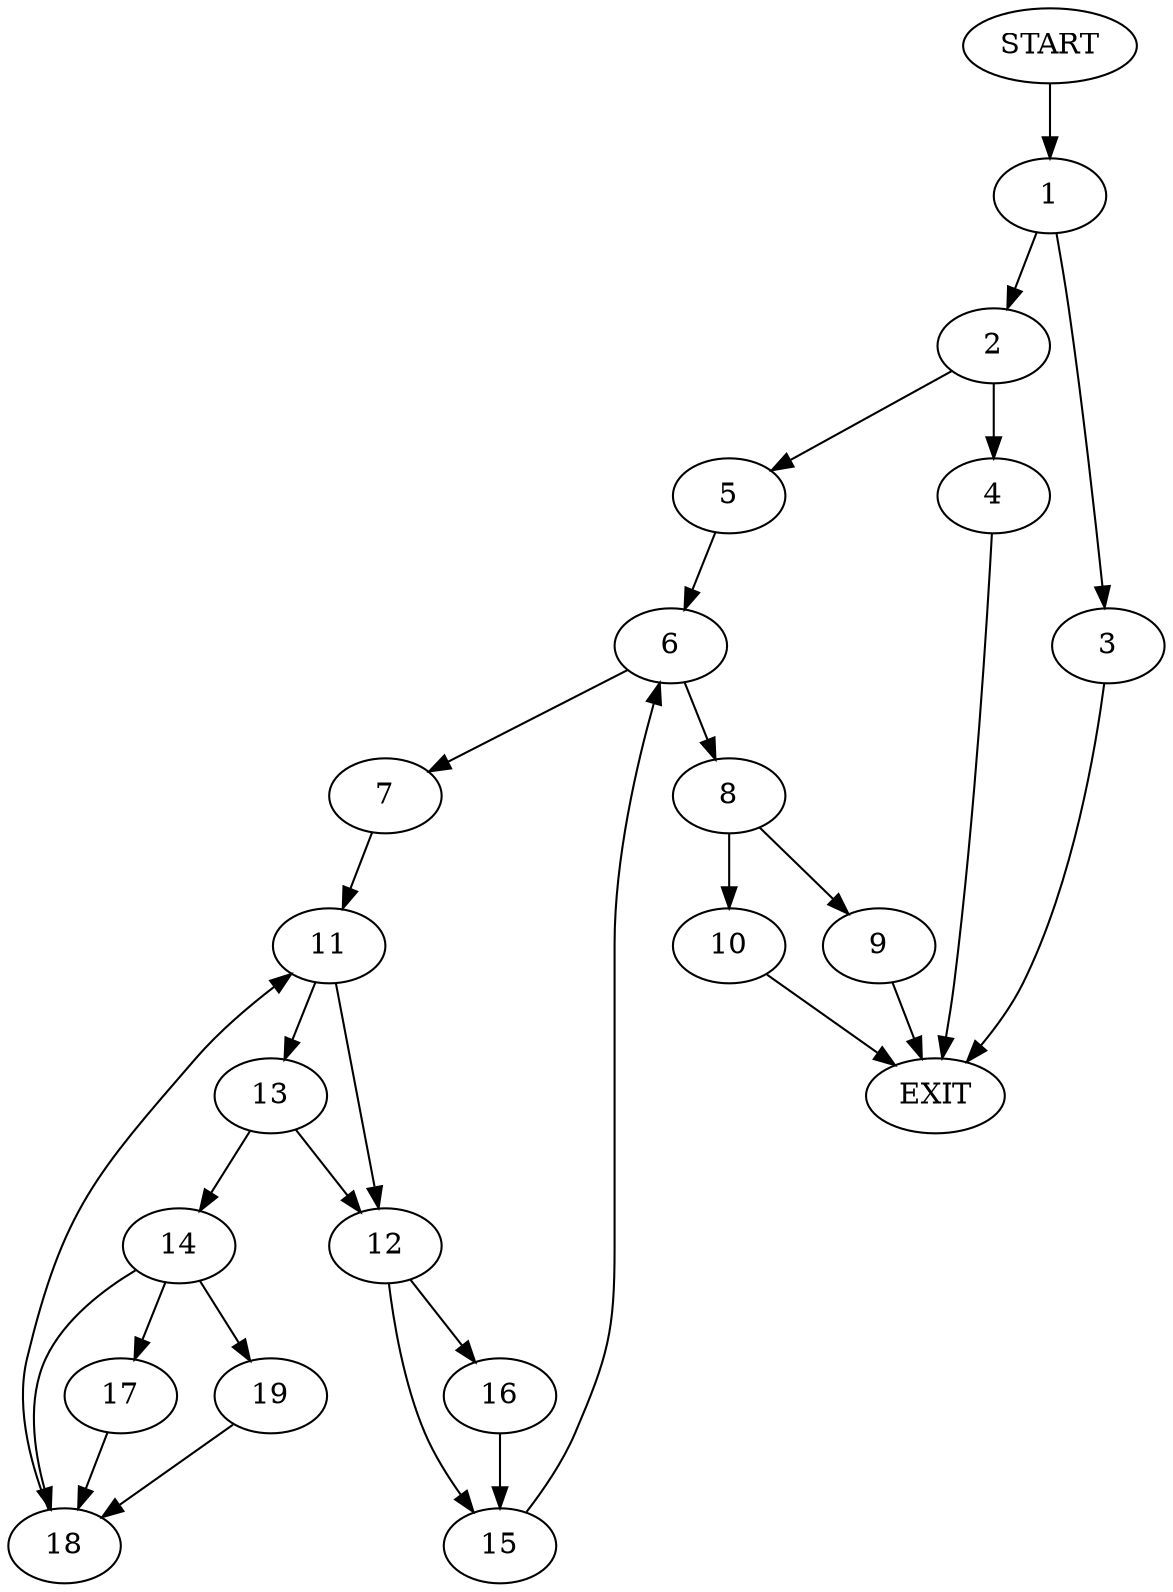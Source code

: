 digraph {
0 [label="START"]
20 [label="EXIT"]
0 -> 1
1 -> 2
1 -> 3
2 -> 4
2 -> 5
3 -> 20
4 -> 20
5 -> 6
6 -> 7
6 -> 8
8 -> 9
8 -> 10
7 -> 11
11 -> 12
11 -> 13
13 -> 12
13 -> 14
12 -> 15
12 -> 16
14 -> 17
14 -> 18
14 -> 19
17 -> 18
18 -> 11
19 -> 18
15 -> 6
16 -> 15
9 -> 20
10 -> 20
}
